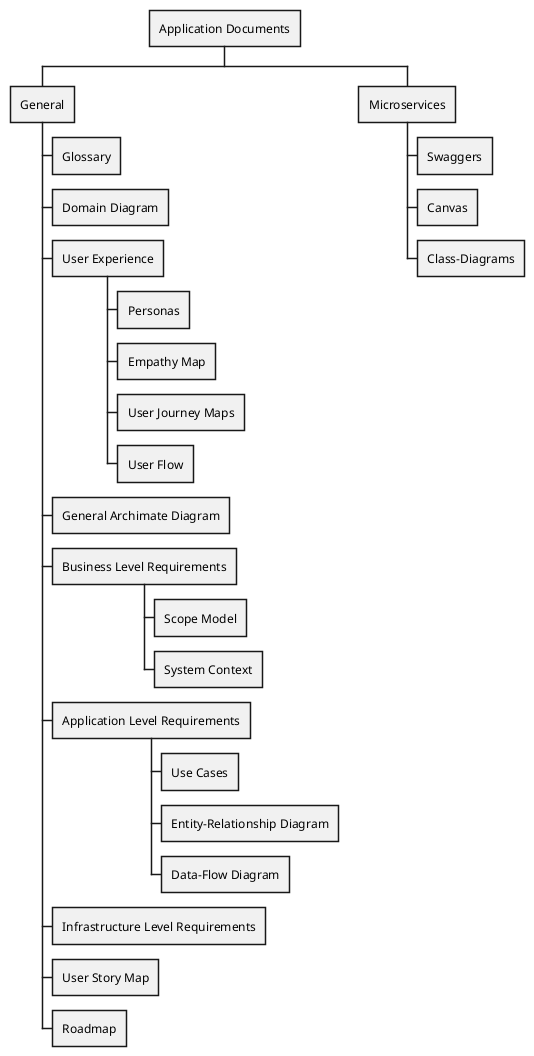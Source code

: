 @startwbs

skinparam monochrome true

* Application Documents
** General
*** Glossary
*** Domain Diagram
*** User Experience
**** Personas
**** Empathy Map
**** User Journey Maps
**** User Flow
*** General Archimate Diagram
*** Business Level Requirements
**** Scope Model
**** System Context
*** Application Level Requirements
**** Use Cases
**** Entity-Relationship Diagram
**** Data-Flow Diagram
*** Infrastructure Level Requirements
*** User Story Map
*** Roadmap
** Microservices
*** Swaggers
*** Canvas
*** Class-Diagrams


@endwbs
